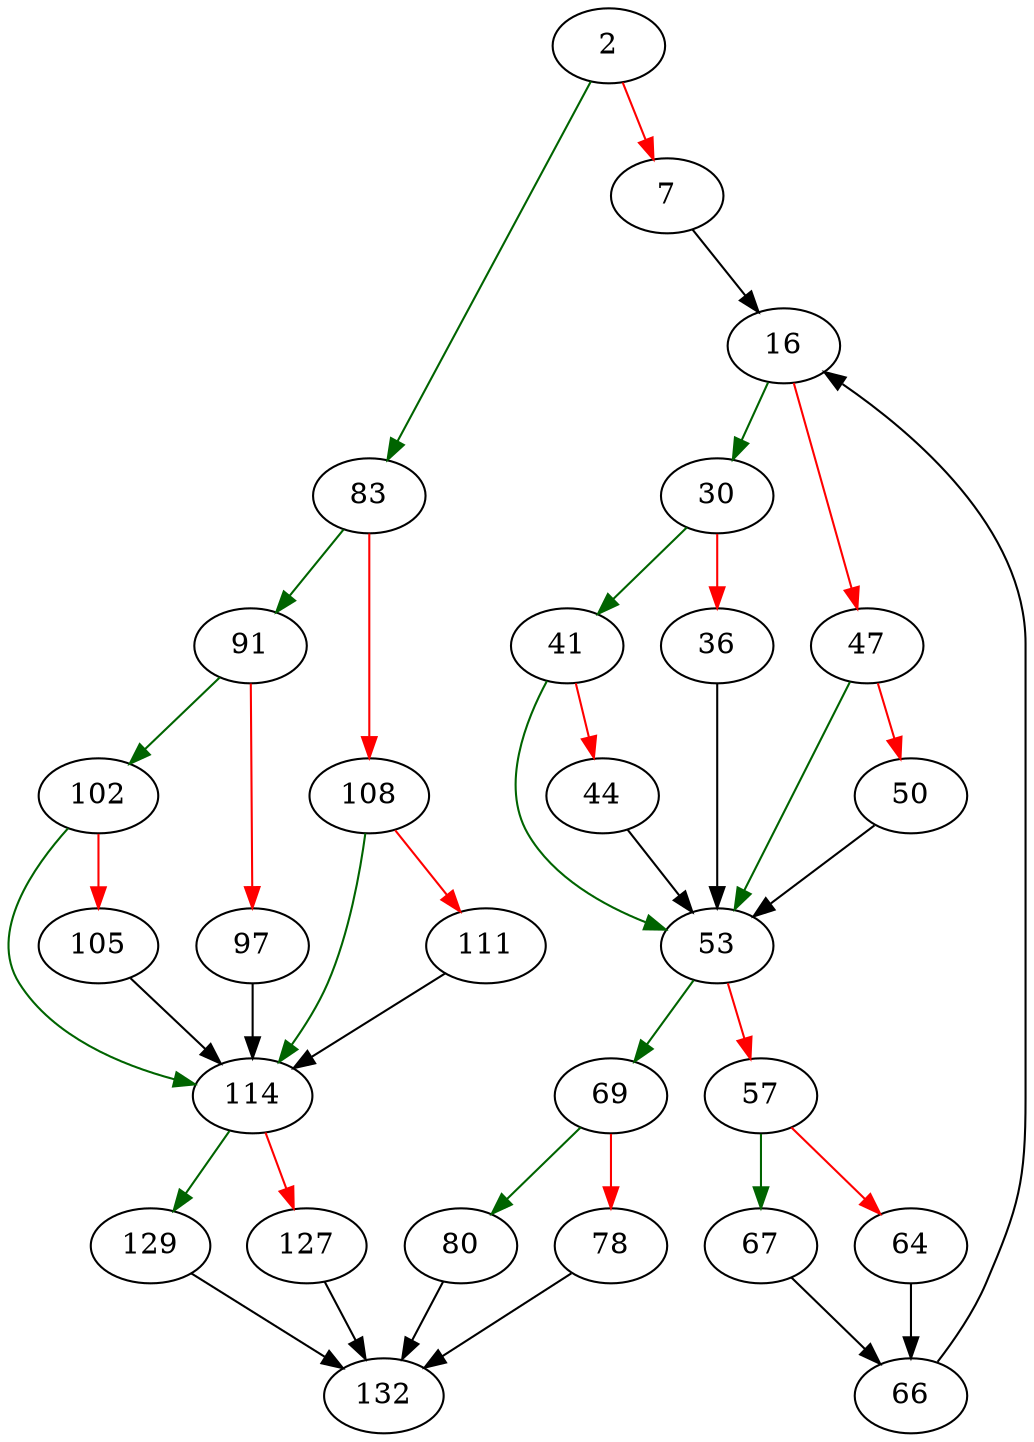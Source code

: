 strict digraph "prjoin" {
	// Node definitions.
	2 [entry=true];
	83;
	7;
	16;
	30;
	47;
	41;
	36;
	53;
	44;
	50;
	69;
	57;
	67;
	64;
	66;
	80;
	78;
	132;
	91;
	108;
	102;
	97;
	114;
	105;
	111;
	129;
	127;

	// Edge definitions.
	2 -> 83 [
		color=darkgreen
		cond=true
	];
	2 -> 7 [
		color=red
		cond=false
	];
	83 -> 91 [
		color=darkgreen
		cond=true
	];
	83 -> 108 [
		color=red
		cond=false
	];
	7 -> 16;
	16 -> 30 [
		color=darkgreen
		cond=true
	];
	16 -> 47 [
		color=red
		cond=false
	];
	30 -> 41 [
		color=darkgreen
		cond=true
	];
	30 -> 36 [
		color=red
		cond=false
	];
	47 -> 53 [
		color=darkgreen
		cond=true
	];
	47 -> 50 [
		color=red
		cond=false
	];
	41 -> 53 [
		color=darkgreen
		cond=true
	];
	41 -> 44 [
		color=red
		cond=false
	];
	36 -> 53;
	53 -> 69 [
		color=darkgreen
		cond=true
	];
	53 -> 57 [
		color=red
		cond=false
	];
	44 -> 53;
	50 -> 53;
	69 -> 80 [
		color=darkgreen
		cond=true
	];
	69 -> 78 [
		color=red
		cond=false
	];
	57 -> 67 [
		color=darkgreen
		cond=true
	];
	57 -> 64 [
		color=red
		cond=false
	];
	67 -> 66;
	64 -> 66;
	66 -> 16;
	80 -> 132;
	78 -> 132;
	91 -> 102 [
		color=darkgreen
		cond=true
	];
	91 -> 97 [
		color=red
		cond=false
	];
	108 -> 114 [
		color=darkgreen
		cond=true
	];
	108 -> 111 [
		color=red
		cond=false
	];
	102 -> 114 [
		color=darkgreen
		cond=true
	];
	102 -> 105 [
		color=red
		cond=false
	];
	97 -> 114;
	114 -> 129 [
		color=darkgreen
		cond=true
	];
	114 -> 127 [
		color=red
		cond=false
	];
	105 -> 114;
	111 -> 114;
	129 -> 132;
	127 -> 132;
}